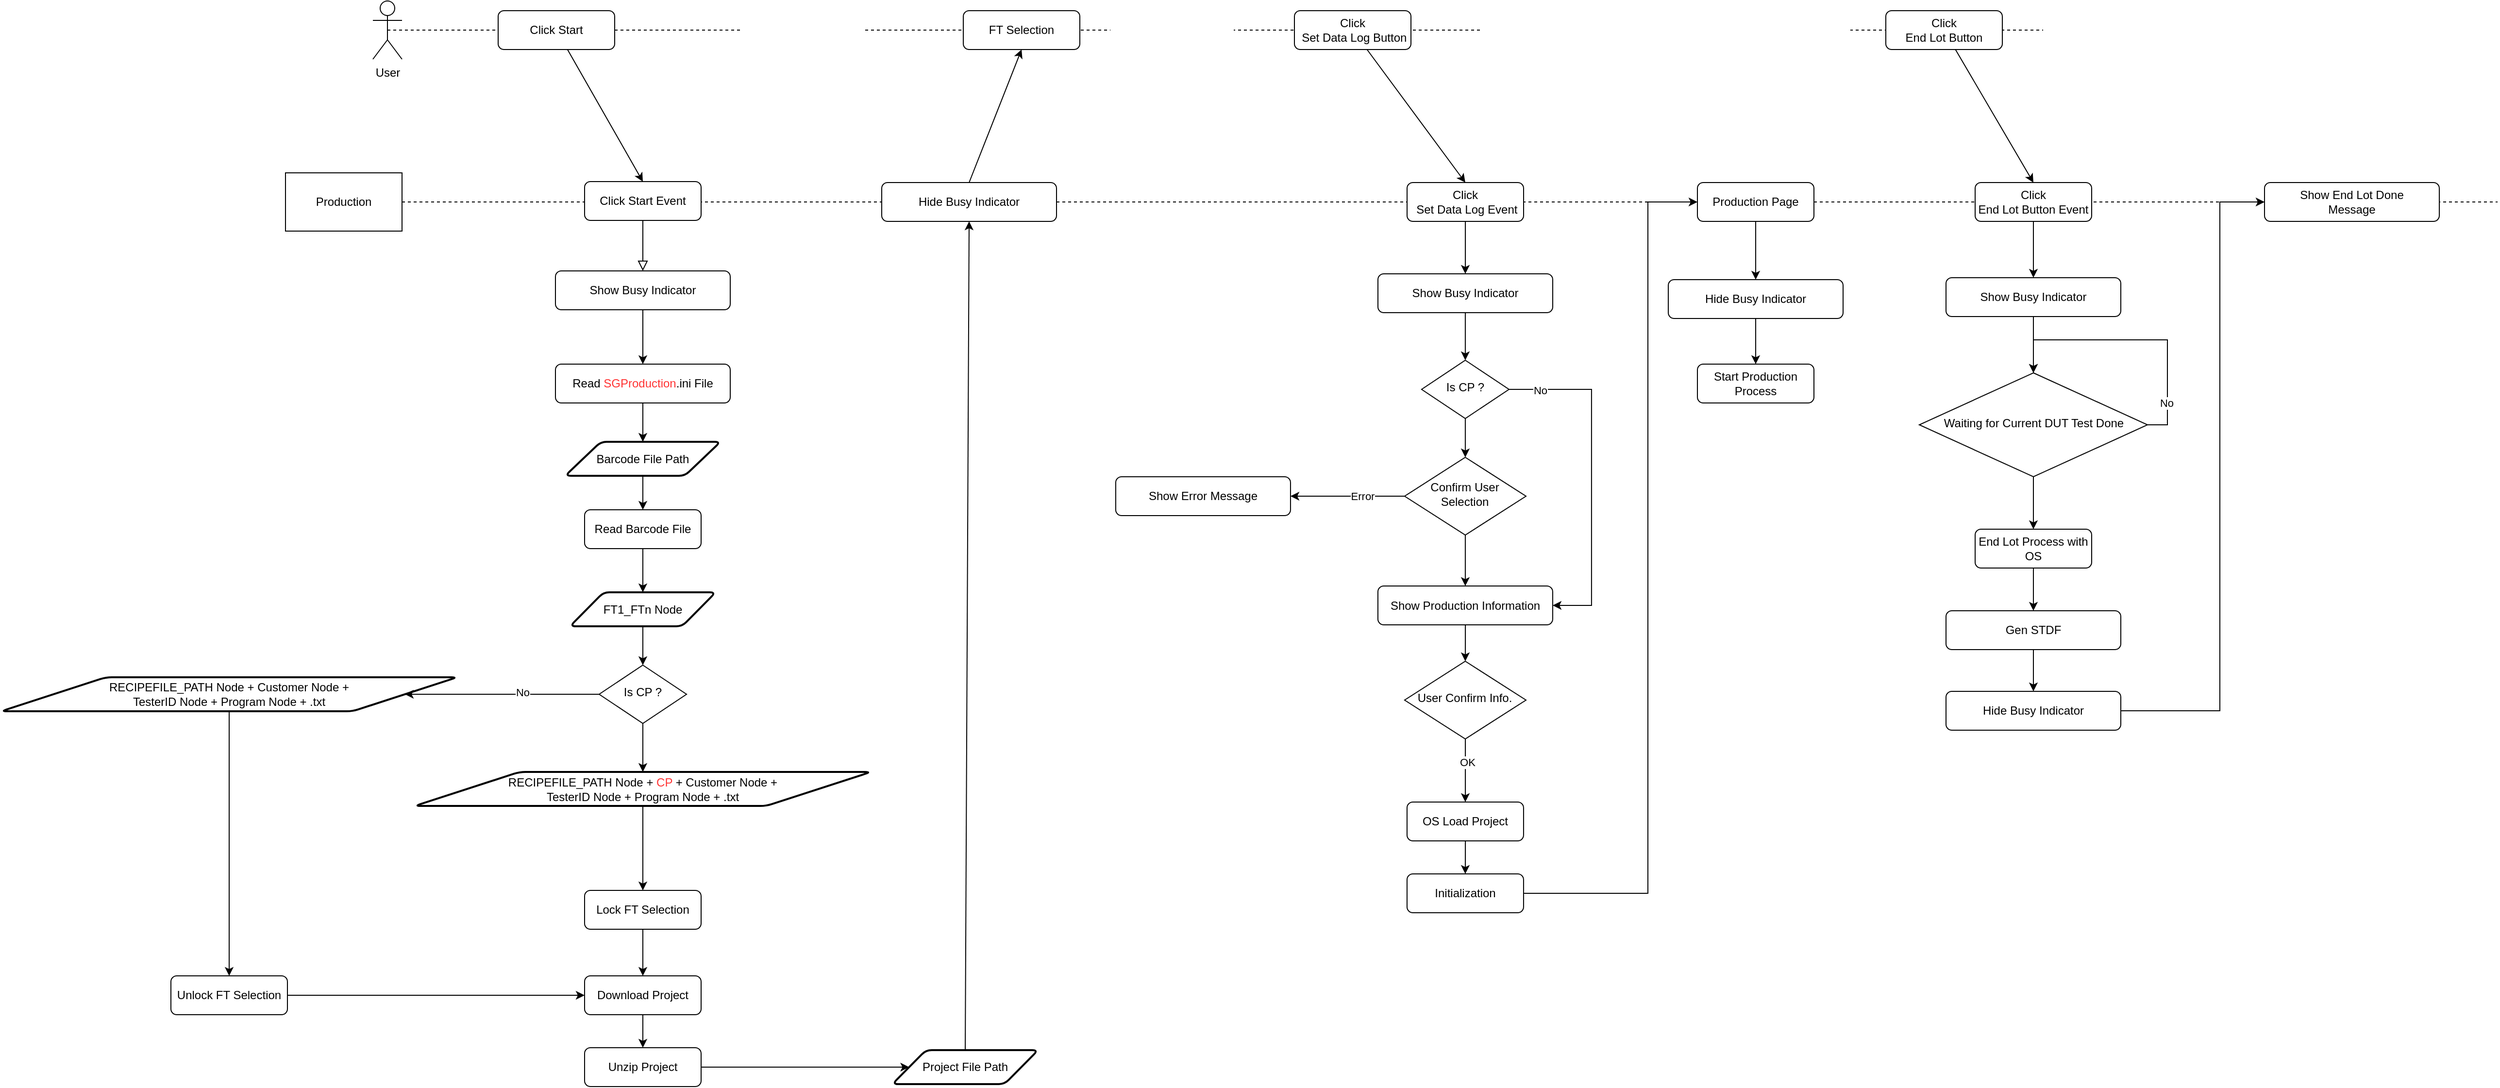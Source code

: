 <mxfile version="14.7.2" type="github" pages="2">
  <diagram id="C5RBs43oDa-KdzZeNtuy" name="Page-1">
    <mxGraphModel dx="3327" dy="2103" grid="0" gridSize="10" guides="1" tooltips="1" connect="1" arrows="1" fold="1" page="1" pageScale="1" pageWidth="827" pageHeight="1169" math="0" shadow="0">
      <root>
        <mxCell id="WIyWlLk6GJQsqaUBKTNV-0" />
        <mxCell id="WIyWlLk6GJQsqaUBKTNV-1" parent="WIyWlLk6GJQsqaUBKTNV-0" />
        <mxCell id="osNyrSHT3eNxlnk6y9xx-10" value="User" style="shape=umlActor;verticalLabelPosition=bottom;verticalAlign=top;html=1;outlineConnect=0;" parent="WIyWlLk6GJQsqaUBKTNV-1" vertex="1">
          <mxGeometry x="-827" y="-325" width="30" height="60" as="geometry" />
        </mxCell>
        <mxCell id="osNyrSHT3eNxlnk6y9xx-11" value="Production" style="rounded=0;whiteSpace=wrap;html=1;" parent="WIyWlLk6GJQsqaUBKTNV-1" vertex="1">
          <mxGeometry x="-917" y="-148" width="120" height="60" as="geometry" />
        </mxCell>
        <mxCell id="osNyrSHT3eNxlnk6y9xx-12" value="" style="endArrow=none;dashed=1;html=1;exitX=0.5;exitY=0.5;exitDx=0;exitDy=0;exitPerimeter=0;" parent="WIyWlLk6GJQsqaUBKTNV-1" source="osNyrSHT3eNxlnk6y9xx-10" edge="1">
          <mxGeometry width="50" height="50" relative="1" as="geometry">
            <mxPoint x="-736" y="-261" as="sourcePoint" />
            <mxPoint x="893" y="-295" as="targetPoint" />
          </mxGeometry>
        </mxCell>
        <mxCell id="osNyrSHT3eNxlnk6y9xx-14" value="" style="endArrow=none;dashed=1;html=1;exitX=1;exitY=0.5;exitDx=0;exitDy=0;startArrow=none;" parent="WIyWlLk6GJQsqaUBKTNV-1" source="osNyrSHT3eNxlnk6y9xx-46" edge="1">
          <mxGeometry width="50" height="50" relative="1" as="geometry">
            <mxPoint x="-786" y="-118.5" as="sourcePoint" />
            <mxPoint x="1361" y="-118" as="targetPoint" />
          </mxGeometry>
        </mxCell>
        <mxCell id="osNyrSHT3eNxlnk6y9xx-17" style="rounded=0;orthogonalLoop=1;jettySize=auto;html=1;entryX=0.5;entryY=0;entryDx=0;entryDy=0;" parent="WIyWlLk6GJQsqaUBKTNV-1" source="osNyrSHT3eNxlnk6y9xx-15" target="WIyWlLk6GJQsqaUBKTNV-3" edge="1">
          <mxGeometry relative="1" as="geometry" />
        </mxCell>
        <mxCell id="osNyrSHT3eNxlnk6y9xx-15" value="Click Start" style="rounded=1;whiteSpace=wrap;html=1;fontSize=12;glass=0;strokeWidth=1;shadow=0;" parent="WIyWlLk6GJQsqaUBKTNV-1" vertex="1">
          <mxGeometry x="-698" y="-315" width="120" height="40" as="geometry" />
        </mxCell>
        <mxCell id="WIyWlLk6GJQsqaUBKTNV-2" value="" style="rounded=0;html=1;jettySize=auto;orthogonalLoop=1;fontSize=11;endArrow=block;endFill=0;endSize=8;strokeWidth=1;shadow=0;labelBackgroundColor=none;edgeStyle=orthogonalEdgeStyle;entryX=0.5;entryY=0;entryDx=0;entryDy=0;" parent="WIyWlLk6GJQsqaUBKTNV-1" source="WIyWlLk6GJQsqaUBKTNV-3" target="osNyrSHT3eNxlnk6y9xx-43" edge="1">
          <mxGeometry x="-784" y="-139" as="geometry">
            <mxPoint x="-549" y="-40" as="targetPoint" />
          </mxGeometry>
        </mxCell>
        <mxCell id="osNyrSHT3eNxlnk6y9xx-18" value="Read &lt;font color=&quot;#ff3333&quot;&gt;SGProduction&lt;/font&gt;.ini File" style="rounded=1;whiteSpace=wrap;html=1;fontSize=12;glass=0;strokeWidth=1;shadow=0;" parent="WIyWlLk6GJQsqaUBKTNV-1" vertex="1">
          <mxGeometry x="-639" y="49" width="180" height="40" as="geometry" />
        </mxCell>
        <mxCell id="osNyrSHT3eNxlnk6y9xx-19" value="Barcode File Path" style="shape=parallelogram;html=1;strokeWidth=2;perimeter=parallelogramPerimeter;whiteSpace=wrap;rounded=1;arcSize=12;size=0.23;" parent="WIyWlLk6GJQsqaUBKTNV-1" vertex="1">
          <mxGeometry x="-629" y="129" width="160" height="35" as="geometry" />
        </mxCell>
        <mxCell id="osNyrSHT3eNxlnk6y9xx-20" style="edgeStyle=orthogonalEdgeStyle;rounded=0;orthogonalLoop=1;jettySize=auto;html=1;entryX=0.5;entryY=0;entryDx=0;entryDy=0;" parent="WIyWlLk6GJQsqaUBKTNV-1" source="osNyrSHT3eNxlnk6y9xx-18" target="osNyrSHT3eNxlnk6y9xx-19" edge="1">
          <mxGeometry x="-784" y="-41" as="geometry" />
        </mxCell>
        <mxCell id="osNyrSHT3eNxlnk6y9xx-21" value="Read Barcode File" style="rounded=1;whiteSpace=wrap;html=1;fontSize=12;glass=0;strokeWidth=1;shadow=0;" parent="WIyWlLk6GJQsqaUBKTNV-1" vertex="1">
          <mxGeometry x="-609" y="199" width="120" height="40" as="geometry" />
        </mxCell>
        <mxCell id="osNyrSHT3eNxlnk6y9xx-22" style="edgeStyle=orthogonalEdgeStyle;rounded=0;orthogonalLoop=1;jettySize=auto;html=1;entryX=0.5;entryY=0;entryDx=0;entryDy=0;" parent="WIyWlLk6GJQsqaUBKTNV-1" source="osNyrSHT3eNxlnk6y9xx-19" target="osNyrSHT3eNxlnk6y9xx-21" edge="1">
          <mxGeometry x="-784" y="-41" as="geometry" />
        </mxCell>
        <mxCell id="osNyrSHT3eNxlnk6y9xx-23" value="RECIPEFILE_PATH Node + &lt;font color=&quot;#ff3333&quot;&gt;CP&lt;/font&gt; + Customer Node + &lt;br&gt;TesterID Node + Program Node + .txt" style="shape=parallelogram;html=1;strokeWidth=2;perimeter=parallelogramPerimeter;whiteSpace=wrap;rounded=1;arcSize=12;size=0.23;" parent="WIyWlLk6GJQsqaUBKTNV-1" vertex="1">
          <mxGeometry x="-784" y="469" width="470" height="35" as="geometry" />
        </mxCell>
        <mxCell id="osNyrSHT3eNxlnk6y9xx-24" style="edgeStyle=orthogonalEdgeStyle;rounded=0;orthogonalLoop=1;jettySize=auto;html=1;entryX=0.5;entryY=0;entryDx=0;entryDy=0;" parent="WIyWlLk6GJQsqaUBKTNV-1" source="osNyrSHT3eNxlnk6y9xx-25" target="osNyrSHT3eNxlnk6y9xx-23" edge="1">
          <mxGeometry x="-784" y="-41" as="geometry" />
        </mxCell>
        <mxCell id="osNyrSHT3eNxlnk6y9xx-25" value="Is CP ?" style="rhombus;whiteSpace=wrap;html=1;shadow=0;fontFamily=Helvetica;fontSize=12;align=center;strokeWidth=1;spacing=6;spacingTop=-4;" parent="WIyWlLk6GJQsqaUBKTNV-1" vertex="1">
          <mxGeometry x="-594" y="359" width="90" height="60" as="geometry" />
        </mxCell>
        <mxCell id="osNyrSHT3eNxlnk6y9xx-26" style="edgeStyle=orthogonalEdgeStyle;rounded=0;orthogonalLoop=1;jettySize=auto;html=1;entryX=0.5;entryY=0;entryDx=0;entryDy=0;" parent="WIyWlLk6GJQsqaUBKTNV-1" source="osNyrSHT3eNxlnk6y9xx-27" target="osNyrSHT3eNxlnk6y9xx-25" edge="1">
          <mxGeometry x="-784" y="-41" as="geometry" />
        </mxCell>
        <mxCell id="osNyrSHT3eNxlnk6y9xx-27" value="FT1_FTn Node" style="shape=parallelogram;html=1;strokeWidth=2;perimeter=parallelogramPerimeter;whiteSpace=wrap;rounded=1;arcSize=12;size=0.23;" parent="WIyWlLk6GJQsqaUBKTNV-1" vertex="1">
          <mxGeometry x="-624" y="284" width="150" height="35" as="geometry" />
        </mxCell>
        <mxCell id="osNyrSHT3eNxlnk6y9xx-28" style="edgeStyle=orthogonalEdgeStyle;rounded=0;orthogonalLoop=1;jettySize=auto;html=1;entryX=0.5;entryY=0;entryDx=0;entryDy=0;" parent="WIyWlLk6GJQsqaUBKTNV-1" source="osNyrSHT3eNxlnk6y9xx-21" target="osNyrSHT3eNxlnk6y9xx-27" edge="1">
          <mxGeometry x="-784" y="-41" as="geometry">
            <mxPoint x="-549" y="279" as="targetPoint" />
          </mxGeometry>
        </mxCell>
        <mxCell id="osNyrSHT3eNxlnk6y9xx-29" value="RECIPEFILE_PATH Node&amp;nbsp;+ Customer Node + &lt;br&gt;TesterID Node + Program Node + .txt" style="shape=parallelogram;html=1;strokeWidth=2;perimeter=parallelogramPerimeter;whiteSpace=wrap;rounded=1;arcSize=12;size=0.23;" parent="WIyWlLk6GJQsqaUBKTNV-1" vertex="1">
          <mxGeometry x="-1210" y="371.5" width="470" height="35" as="geometry" />
        </mxCell>
        <mxCell id="osNyrSHT3eNxlnk6y9xx-30" style="edgeStyle=orthogonalEdgeStyle;rounded=0;orthogonalLoop=1;jettySize=auto;html=1;exitX=0;exitY=0.5;exitDx=0;exitDy=0;entryX=1;entryY=0.5;entryDx=0;entryDy=0;" parent="WIyWlLk6GJQsqaUBKTNV-1" source="osNyrSHT3eNxlnk6y9xx-25" target="osNyrSHT3eNxlnk6y9xx-29" edge="1">
          <mxGeometry x="-784" y="-41" as="geometry">
            <mxPoint x="-699" y="425" as="sourcePoint" />
            <mxPoint x="-691" y="429" as="targetPoint" />
            <Array as="points">
              <mxPoint x="-714" y="389" />
              <mxPoint x="-714" y="389" />
            </Array>
          </mxGeometry>
        </mxCell>
        <mxCell id="osNyrSHT3eNxlnk6y9xx-31" value="No" style="edgeLabel;html=1;align=center;verticalAlign=middle;resizable=0;points=[];" parent="osNyrSHT3eNxlnk6y9xx-30" vertex="1" connectable="0">
          <mxGeometry x="-0.209" y="-2" relative="1" as="geometry">
            <mxPoint as="offset" />
          </mxGeometry>
        </mxCell>
        <mxCell id="osNyrSHT3eNxlnk6y9xx-32" value="Lock FT Selection" style="rounded=1;whiteSpace=wrap;html=1;fontSize=12;glass=0;strokeWidth=1;shadow=0;" parent="WIyWlLk6GJQsqaUBKTNV-1" vertex="1">
          <mxGeometry x="-609" y="591" width="120" height="40" as="geometry" />
        </mxCell>
        <mxCell id="osNyrSHT3eNxlnk6y9xx-33" style="edgeStyle=orthogonalEdgeStyle;rounded=0;orthogonalLoop=1;jettySize=auto;html=1;entryX=0.5;entryY=0;entryDx=0;entryDy=0;" parent="WIyWlLk6GJQsqaUBKTNV-1" source="osNyrSHT3eNxlnk6y9xx-23" target="osNyrSHT3eNxlnk6y9xx-32" edge="1">
          <mxGeometry x="-784" y="-41" as="geometry" />
        </mxCell>
        <mxCell id="osNyrSHT3eNxlnk6y9xx-34" value="Unlock FT Selection" style="rounded=1;whiteSpace=wrap;html=1;fontSize=12;glass=0;strokeWidth=1;shadow=0;" parent="WIyWlLk6GJQsqaUBKTNV-1" vertex="1">
          <mxGeometry x="-1035" y="679" width="120" height="40" as="geometry" />
        </mxCell>
        <mxCell id="osNyrSHT3eNxlnk6y9xx-35" style="edgeStyle=orthogonalEdgeStyle;rounded=0;orthogonalLoop=1;jettySize=auto;html=1;entryX=0.5;entryY=0;entryDx=0;entryDy=0;" parent="WIyWlLk6GJQsqaUBKTNV-1" source="osNyrSHT3eNxlnk6y9xx-29" target="osNyrSHT3eNxlnk6y9xx-34" edge="1">
          <mxGeometry x="-1564" y="-35.75" as="geometry" />
        </mxCell>
        <mxCell id="osNyrSHT3eNxlnk6y9xx-36" value="Download Project" style="rounded=1;whiteSpace=wrap;html=1;fontSize=12;glass=0;strokeWidth=1;shadow=0;" parent="WIyWlLk6GJQsqaUBKTNV-1" vertex="1">
          <mxGeometry x="-609" y="679" width="120" height="40" as="geometry" />
        </mxCell>
        <mxCell id="osNyrSHT3eNxlnk6y9xx-37" style="edgeStyle=orthogonalEdgeStyle;rounded=0;orthogonalLoop=1;jettySize=auto;html=1;entryX=0.5;entryY=0;entryDx=0;entryDy=0;" parent="WIyWlLk6GJQsqaUBKTNV-1" source="osNyrSHT3eNxlnk6y9xx-32" target="osNyrSHT3eNxlnk6y9xx-36" edge="1">
          <mxGeometry x="-784" y="-41" as="geometry" />
        </mxCell>
        <mxCell id="osNyrSHT3eNxlnk6y9xx-38" style="edgeStyle=orthogonalEdgeStyle;rounded=0;orthogonalLoop=1;jettySize=auto;html=1;entryX=0;entryY=0.5;entryDx=0;entryDy=0;exitX=1;exitY=0.5;exitDx=0;exitDy=0;" parent="WIyWlLk6GJQsqaUBKTNV-1" source="osNyrSHT3eNxlnk6y9xx-34" target="osNyrSHT3eNxlnk6y9xx-36" edge="1">
          <mxGeometry x="-784" y="-41" as="geometry">
            <Array as="points">
              <mxPoint x="-817" y="699" />
              <mxPoint x="-817" y="699" />
            </Array>
          </mxGeometry>
        </mxCell>
        <mxCell id="osNyrSHT3eNxlnk6y9xx-39" value="Unzip Project" style="rounded=1;whiteSpace=wrap;html=1;fontSize=12;glass=0;strokeWidth=1;shadow=0;" parent="WIyWlLk6GJQsqaUBKTNV-1" vertex="1">
          <mxGeometry x="-609" y="753" width="120" height="40" as="geometry" />
        </mxCell>
        <mxCell id="osNyrSHT3eNxlnk6y9xx-40" style="edgeStyle=orthogonalEdgeStyle;rounded=0;orthogonalLoop=1;jettySize=auto;html=1;entryX=0.5;entryY=0;entryDx=0;entryDy=0;" parent="WIyWlLk6GJQsqaUBKTNV-1" source="osNyrSHT3eNxlnk6y9xx-36" target="osNyrSHT3eNxlnk6y9xx-39" edge="1">
          <mxGeometry x="-784" y="-41" as="geometry" />
        </mxCell>
        <mxCell id="osNyrSHT3eNxlnk6y9xx-48" style="edgeStyle=none;rounded=0;orthogonalLoop=1;jettySize=auto;html=1;exitX=0.5;exitY=0;exitDx=0;exitDy=0;entryX=0.5;entryY=1;entryDx=0;entryDy=0;" parent="WIyWlLk6GJQsqaUBKTNV-1" source="osNyrSHT3eNxlnk6y9xx-41" target="osNyrSHT3eNxlnk6y9xx-46" edge="1">
          <mxGeometry relative="1" as="geometry" />
        </mxCell>
        <mxCell id="osNyrSHT3eNxlnk6y9xx-41" value="Project File Path" style="shape=parallelogram;html=1;strokeWidth=2;perimeter=parallelogramPerimeter;whiteSpace=wrap;rounded=1;arcSize=12;size=0.23;" parent="WIyWlLk6GJQsqaUBKTNV-1" vertex="1">
          <mxGeometry x="-292" y="755.5" width="150" height="35" as="geometry" />
        </mxCell>
        <mxCell id="osNyrSHT3eNxlnk6y9xx-42" style="edgeStyle=orthogonalEdgeStyle;rounded=0;orthogonalLoop=1;jettySize=auto;html=1;exitX=1;exitY=0.5;exitDx=0;exitDy=0;entryX=0;entryY=0.5;entryDx=0;entryDy=0;" parent="WIyWlLk6GJQsqaUBKTNV-1" source="osNyrSHT3eNxlnk6y9xx-39" target="osNyrSHT3eNxlnk6y9xx-41" edge="1">
          <mxGeometry x="-784" y="-41" as="geometry" />
        </mxCell>
        <mxCell id="osNyrSHT3eNxlnk6y9xx-44" style="edgeStyle=none;rounded=0;orthogonalLoop=1;jettySize=auto;html=1;entryX=0.5;entryY=0;entryDx=0;entryDy=0;" parent="WIyWlLk6GJQsqaUBKTNV-1" source="osNyrSHT3eNxlnk6y9xx-43" target="osNyrSHT3eNxlnk6y9xx-18" edge="1">
          <mxGeometry relative="1" as="geometry" />
        </mxCell>
        <mxCell id="osNyrSHT3eNxlnk6y9xx-43" value="Show Busy Indicator" style="rounded=1;whiteSpace=wrap;html=1;fontSize=12;glass=0;strokeWidth=1;shadow=0;" parent="WIyWlLk6GJQsqaUBKTNV-1" vertex="1">
          <mxGeometry x="-639" y="-47" width="180" height="40" as="geometry" />
        </mxCell>
        <mxCell id="osNyrSHT3eNxlnk6y9xx-50" style="edgeStyle=none;rounded=0;orthogonalLoop=1;jettySize=auto;html=1;exitX=0.5;exitY=0;exitDx=0;exitDy=0;entryX=0.5;entryY=1;entryDx=0;entryDy=0;" parent="WIyWlLk6GJQsqaUBKTNV-1" source="osNyrSHT3eNxlnk6y9xx-46" target="osNyrSHT3eNxlnk6y9xx-49" edge="1">
          <mxGeometry relative="1" as="geometry" />
        </mxCell>
        <mxCell id="osNyrSHT3eNxlnk6y9xx-46" value="Hide Busy Indicator" style="rounded=1;whiteSpace=wrap;html=1;fontSize=12;glass=0;strokeWidth=1;shadow=0;" parent="WIyWlLk6GJQsqaUBKTNV-1" vertex="1">
          <mxGeometry x="-303" y="-138" width="180" height="40" as="geometry" />
        </mxCell>
        <mxCell id="osNyrSHT3eNxlnk6y9xx-47" value="" style="endArrow=none;dashed=1;html=1;exitX=1;exitY=0.5;exitDx=0;exitDy=0;" parent="WIyWlLk6GJQsqaUBKTNV-1" source="osNyrSHT3eNxlnk6y9xx-11" target="osNyrSHT3eNxlnk6y9xx-46" edge="1">
          <mxGeometry width="50" height="50" relative="1" as="geometry">
            <mxPoint x="-797" y="-118" as="sourcePoint" />
            <mxPoint x="535" y="-118.5" as="targetPoint" />
          </mxGeometry>
        </mxCell>
        <mxCell id="WIyWlLk6GJQsqaUBKTNV-3" value="Click Start Event" style="rounded=1;whiteSpace=wrap;html=1;fontSize=12;glass=0;strokeWidth=1;shadow=0;" parent="WIyWlLk6GJQsqaUBKTNV-1" vertex="1">
          <mxGeometry x="-609" y="-139" width="120" height="40" as="geometry" />
        </mxCell>
        <mxCell id="osNyrSHT3eNxlnk6y9xx-49" value="FT Selection" style="rounded=1;whiteSpace=wrap;html=1;fontSize=12;glass=0;strokeWidth=1;shadow=0;" parent="WIyWlLk6GJQsqaUBKTNV-1" vertex="1">
          <mxGeometry x="-219" y="-315" width="120" height="40" as="geometry" />
        </mxCell>
        <mxCell id="dTgxTN9ih--eL3uSXzqX-3" value="Click&lt;br&gt;&amp;nbsp;Set Data Log Event" style="rounded=1;whiteSpace=wrap;html=1;fontSize=12;glass=0;strokeWidth=1;shadow=0;" parent="WIyWlLk6GJQsqaUBKTNV-1" vertex="1">
          <mxGeometry x="238" y="-138" width="120" height="40" as="geometry" />
        </mxCell>
        <mxCell id="dTgxTN9ih--eL3uSXzqX-11" style="edgeStyle=orthogonalEdgeStyle;rounded=0;orthogonalLoop=1;jettySize=auto;html=1;entryX=0.5;entryY=0;entryDx=0;entryDy=0;" parent="WIyWlLk6GJQsqaUBKTNV-1" source="dTgxTN9ih--eL3uSXzqX-3" target="osNyrSHT3eNxlnk6y9xx-78" edge="1">
          <mxGeometry x="-62" y="-138" as="geometry">
            <mxPoint x="298" y="-48" as="targetPoint" />
          </mxGeometry>
        </mxCell>
        <mxCell id="osNyrSHT3eNxlnk6y9xx-53" style="edgeStyle=none;rounded=0;orthogonalLoop=1;jettySize=auto;html=1;entryX=0.5;entryY=0;entryDx=0;entryDy=0;" parent="WIyWlLk6GJQsqaUBKTNV-1" source="osNyrSHT3eNxlnk6y9xx-52" target="dTgxTN9ih--eL3uSXzqX-3" edge="1">
          <mxGeometry relative="1" as="geometry" />
        </mxCell>
        <mxCell id="osNyrSHT3eNxlnk6y9xx-52" value="Click&lt;br&gt;&amp;nbsp;Set Data Log Button" style="rounded=1;whiteSpace=wrap;html=1;fontSize=12;glass=0;strokeWidth=1;shadow=0;" parent="WIyWlLk6GJQsqaUBKTNV-1" vertex="1">
          <mxGeometry x="122" y="-315" width="120" height="40" as="geometry" />
        </mxCell>
        <mxCell id="osNyrSHT3eNxlnk6y9xx-60" style="edgeStyle=orthogonalEdgeStyle;rounded=0;orthogonalLoop=1;jettySize=auto;html=1;entryX=0.5;entryY=0;entryDx=0;entryDy=0;" parent="WIyWlLk6GJQsqaUBKTNV-1" source="osNyrSHT3eNxlnk6y9xx-54" target="osNyrSHT3eNxlnk6y9xx-59" edge="1">
          <mxGeometry relative="1" as="geometry" />
        </mxCell>
        <mxCell id="osNyrSHT3eNxlnk6y9xx-54" value="Production Page" style="rounded=1;whiteSpace=wrap;html=1;fontSize=12;glass=0;strokeWidth=1;shadow=0;" parent="WIyWlLk6GJQsqaUBKTNV-1" vertex="1">
          <mxGeometry x="537" y="-138" width="120" height="40" as="geometry" />
        </mxCell>
        <mxCell id="osNyrSHT3eNxlnk6y9xx-58" style="edgeStyle=orthogonalEdgeStyle;rounded=0;orthogonalLoop=1;jettySize=auto;html=1;entryX=0;entryY=0.5;entryDx=0;entryDy=0;exitX=1;exitY=0.5;exitDx=0;exitDy=0;" parent="WIyWlLk6GJQsqaUBKTNV-1" source="osNyrSHT3eNxlnk6y9xx-77" target="osNyrSHT3eNxlnk6y9xx-54" edge="1">
          <mxGeometry relative="1" as="geometry">
            <mxPoint x="358" y="501" as="sourcePoint" />
            <Array as="points">
              <mxPoint x="486" y="594" />
              <mxPoint x="486" y="-118" />
            </Array>
          </mxGeometry>
        </mxCell>
        <mxCell id="mJ2Yfo1aPZkFYC3O0aXI-14" style="edgeStyle=orthogonalEdgeStyle;rounded=0;orthogonalLoop=1;jettySize=auto;html=1;entryX=0.5;entryY=0;entryDx=0;entryDy=0;" edge="1" parent="WIyWlLk6GJQsqaUBKTNV-1" source="osNyrSHT3eNxlnk6y9xx-59" target="mJ2Yfo1aPZkFYC3O0aXI-13">
          <mxGeometry relative="1" as="geometry" />
        </mxCell>
        <mxCell id="osNyrSHT3eNxlnk6y9xx-59" value="Hide Busy Indicator" style="rounded=1;whiteSpace=wrap;html=1;fontSize=12;glass=0;strokeWidth=1;shadow=0;" parent="WIyWlLk6GJQsqaUBKTNV-1" vertex="1">
          <mxGeometry x="507" y="-38" width="180" height="40" as="geometry" />
        </mxCell>
        <mxCell id="osNyrSHT3eNxlnk6y9xx-61" value="Is CP ?" style="rhombus;whiteSpace=wrap;html=1;shadow=0;fontFamily=Helvetica;fontSize=12;align=center;strokeWidth=1;spacing=6;spacingTop=-4;" parent="WIyWlLk6GJQsqaUBKTNV-1" vertex="1">
          <mxGeometry x="252.97" y="45" width="90" height="60" as="geometry" />
        </mxCell>
        <mxCell id="osNyrSHT3eNxlnk6y9xx-62" value="Confirm User Selection" style="rhombus;whiteSpace=wrap;html=1;shadow=0;fontFamily=Helvetica;fontSize=12;align=center;strokeWidth=1;spacing=6;spacingTop=-4;" parent="WIyWlLk6GJQsqaUBKTNV-1" vertex="1">
          <mxGeometry x="235.47" y="145" width="125" height="80" as="geometry" />
        </mxCell>
        <mxCell id="osNyrSHT3eNxlnk6y9xx-63" style="edgeStyle=orthogonalEdgeStyle;rounded=0;orthogonalLoop=1;jettySize=auto;html=1;entryX=0.5;entryY=0;entryDx=0;entryDy=0;" parent="WIyWlLk6GJQsqaUBKTNV-1" source="osNyrSHT3eNxlnk6y9xx-61" target="osNyrSHT3eNxlnk6y9xx-62" edge="1">
          <mxGeometry x="-62.03" y="-45" as="geometry" />
        </mxCell>
        <mxCell id="osNyrSHT3eNxlnk6y9xx-64" value="Show Error Message" style="rounded=1;whiteSpace=wrap;html=1;fontSize=12;glass=0;strokeWidth=1;shadow=0;" parent="WIyWlLk6GJQsqaUBKTNV-1" vertex="1">
          <mxGeometry x="-62.03" y="165" width="180" height="40" as="geometry" />
        </mxCell>
        <mxCell id="osNyrSHT3eNxlnk6y9xx-65" style="edgeStyle=orthogonalEdgeStyle;rounded=0;orthogonalLoop=1;jettySize=auto;html=1;exitX=0;exitY=0.5;exitDx=0;exitDy=0;entryX=1;entryY=0.5;entryDx=0;entryDy=0;" parent="WIyWlLk6GJQsqaUBKTNV-1" source="osNyrSHT3eNxlnk6y9xx-62" target="osNyrSHT3eNxlnk6y9xx-64" edge="1">
          <mxGeometry x="-62.03" y="-45" as="geometry" />
        </mxCell>
        <mxCell id="osNyrSHT3eNxlnk6y9xx-66" value="Error" style="edgeLabel;html=1;align=center;verticalAlign=middle;resizable=0;points=[];" parent="osNyrSHT3eNxlnk6y9xx-65" vertex="1" connectable="0">
          <mxGeometry x="-0.262" relative="1" as="geometry">
            <mxPoint as="offset" />
          </mxGeometry>
        </mxCell>
        <mxCell id="osNyrSHT3eNxlnk6y9xx-67" value="Show Production Information" style="rounded=1;whiteSpace=wrap;html=1;fontSize=12;glass=0;strokeWidth=1;shadow=0;" parent="WIyWlLk6GJQsqaUBKTNV-1" vertex="1">
          <mxGeometry x="207.97" y="277.5" width="180" height="40" as="geometry" />
        </mxCell>
        <mxCell id="osNyrSHT3eNxlnk6y9xx-68" style="edgeStyle=orthogonalEdgeStyle;rounded=0;orthogonalLoop=1;jettySize=auto;html=1;entryX=1;entryY=0.5;entryDx=0;entryDy=0;" parent="WIyWlLk6GJQsqaUBKTNV-1" source="osNyrSHT3eNxlnk6y9xx-61" target="osNyrSHT3eNxlnk6y9xx-67" edge="1">
          <mxGeometry x="-62.03" y="-45" as="geometry">
            <Array as="points">
              <mxPoint x="427.97" y="75" />
              <mxPoint x="427.97" y="297" />
            </Array>
          </mxGeometry>
        </mxCell>
        <mxCell id="osNyrSHT3eNxlnk6y9xx-69" value="No" style="edgeLabel;html=1;align=center;verticalAlign=middle;resizable=0;points=[];" parent="osNyrSHT3eNxlnk6y9xx-68" vertex="1" connectable="0">
          <mxGeometry x="-0.82" relative="1" as="geometry">
            <mxPoint y="1" as="offset" />
          </mxGeometry>
        </mxCell>
        <mxCell id="osNyrSHT3eNxlnk6y9xx-70" style="edgeStyle=orthogonalEdgeStyle;rounded=0;orthogonalLoop=1;jettySize=auto;html=1;" parent="WIyWlLk6GJQsqaUBKTNV-1" source="osNyrSHT3eNxlnk6y9xx-62" target="osNyrSHT3eNxlnk6y9xx-67" edge="1">
          <mxGeometry x="-62.03" y="-45" as="geometry" />
        </mxCell>
        <mxCell id="osNyrSHT3eNxlnk6y9xx-71" value="User Confirm Info." style="rhombus;whiteSpace=wrap;html=1;shadow=0;fontFamily=Helvetica;fontSize=12;align=center;strokeWidth=1;spacing=6;spacingTop=-4;" parent="WIyWlLk6GJQsqaUBKTNV-1" vertex="1">
          <mxGeometry x="235.47" y="355" width="125" height="80" as="geometry" />
        </mxCell>
        <mxCell id="osNyrSHT3eNxlnk6y9xx-72" style="edgeStyle=orthogonalEdgeStyle;rounded=0;orthogonalLoop=1;jettySize=auto;html=1;entryX=0.5;entryY=0;entryDx=0;entryDy=0;" parent="WIyWlLk6GJQsqaUBKTNV-1" source="osNyrSHT3eNxlnk6y9xx-67" target="osNyrSHT3eNxlnk6y9xx-71" edge="1">
          <mxGeometry x="-62.03" y="-45" as="geometry" />
        </mxCell>
        <mxCell id="osNyrSHT3eNxlnk6y9xx-73" style="edgeStyle=orthogonalEdgeStyle;rounded=0;orthogonalLoop=1;jettySize=auto;html=1;entryX=0.5;entryY=0;entryDx=0;entryDy=0;" parent="WIyWlLk6GJQsqaUBKTNV-1" source="osNyrSHT3eNxlnk6y9xx-74" target="osNyrSHT3eNxlnk6y9xx-77" edge="1">
          <mxGeometry relative="1" as="geometry" />
        </mxCell>
        <mxCell id="osNyrSHT3eNxlnk6y9xx-74" value="OS Load Project" style="rounded=1;whiteSpace=wrap;html=1;fontSize=12;glass=0;strokeWidth=1;shadow=0;" parent="WIyWlLk6GJQsqaUBKTNV-1" vertex="1">
          <mxGeometry x="237.97" y="500" width="120" height="40" as="geometry" />
        </mxCell>
        <mxCell id="osNyrSHT3eNxlnk6y9xx-75" style="edgeStyle=orthogonalEdgeStyle;rounded=0;orthogonalLoop=1;jettySize=auto;html=1;entryX=0.5;entryY=0;entryDx=0;entryDy=0;" parent="WIyWlLk6GJQsqaUBKTNV-1" source="osNyrSHT3eNxlnk6y9xx-71" target="osNyrSHT3eNxlnk6y9xx-74" edge="1">
          <mxGeometry x="-62.03" y="-45" as="geometry">
            <Array as="points">
              <mxPoint x="297.97" y="500" />
            </Array>
            <mxPoint x="392.97" y="491" as="targetPoint" />
          </mxGeometry>
        </mxCell>
        <mxCell id="osNyrSHT3eNxlnk6y9xx-76" value="OK" style="edgeLabel;html=1;align=center;verticalAlign=middle;resizable=0;points=[];" parent="osNyrSHT3eNxlnk6y9xx-75" vertex="1" connectable="0">
          <mxGeometry x="-0.281" y="2" relative="1" as="geometry">
            <mxPoint as="offset" />
          </mxGeometry>
        </mxCell>
        <mxCell id="osNyrSHT3eNxlnk6y9xx-77" value="Initialization" style="rounded=1;whiteSpace=wrap;html=1;fontSize=12;glass=0;strokeWidth=1;shadow=0;" parent="WIyWlLk6GJQsqaUBKTNV-1" vertex="1">
          <mxGeometry x="237.97" y="574" width="120" height="40" as="geometry" />
        </mxCell>
        <mxCell id="osNyrSHT3eNxlnk6y9xx-79" style="edgeStyle=orthogonalEdgeStyle;rounded=0;orthogonalLoop=1;jettySize=auto;html=1;entryX=0.5;entryY=0;entryDx=0;entryDy=0;" parent="WIyWlLk6GJQsqaUBKTNV-1" source="osNyrSHT3eNxlnk6y9xx-78" target="osNyrSHT3eNxlnk6y9xx-61" edge="1">
          <mxGeometry relative="1" as="geometry" />
        </mxCell>
        <mxCell id="osNyrSHT3eNxlnk6y9xx-78" value="Show Busy Indicator" style="rounded=1;whiteSpace=wrap;html=1;fontSize=12;glass=0;strokeWidth=1;shadow=0;" parent="WIyWlLk6GJQsqaUBKTNV-1" vertex="1">
          <mxGeometry x="208" y="-44" width="180" height="40" as="geometry" />
        </mxCell>
        <mxCell id="mJ2Yfo1aPZkFYC3O0aXI-3" style="rounded=0;orthogonalLoop=1;jettySize=auto;html=1;entryX=0.5;entryY=0;entryDx=0;entryDy=0;" edge="1" parent="WIyWlLk6GJQsqaUBKTNV-1" source="osNyrSHT3eNxlnk6y9xx-80" target="mJ2Yfo1aPZkFYC3O0aXI-1">
          <mxGeometry relative="1" as="geometry" />
        </mxCell>
        <mxCell id="osNyrSHT3eNxlnk6y9xx-80" value="Click&lt;br&gt;End Lot Button" style="rounded=1;whiteSpace=wrap;html=1;fontSize=12;glass=0;strokeWidth=1;shadow=0;" parent="WIyWlLk6GJQsqaUBKTNV-1" vertex="1">
          <mxGeometry x="731" y="-315" width="120" height="40" as="geometry" />
        </mxCell>
        <mxCell id="mJ2Yfo1aPZkFYC3O0aXI-5" style="edgeStyle=none;rounded=0;orthogonalLoop=1;jettySize=auto;html=1;entryX=0.5;entryY=0;entryDx=0;entryDy=0;" edge="1" parent="WIyWlLk6GJQsqaUBKTNV-1" source="mJ2Yfo1aPZkFYC3O0aXI-1" target="mJ2Yfo1aPZkFYC3O0aXI-4">
          <mxGeometry relative="1" as="geometry" />
        </mxCell>
        <mxCell id="mJ2Yfo1aPZkFYC3O0aXI-1" value="Click&lt;br&gt;End Lot Button Event" style="rounded=1;whiteSpace=wrap;html=1;fontSize=12;glass=0;strokeWidth=1;shadow=0;" vertex="1" parent="WIyWlLk6GJQsqaUBKTNV-1">
          <mxGeometry x="823" y="-138" width="120" height="40" as="geometry" />
        </mxCell>
        <mxCell id="mJ2Yfo1aPZkFYC3O0aXI-7" style="edgeStyle=none;rounded=0;orthogonalLoop=1;jettySize=auto;html=1;entryX=0.5;entryY=0;entryDx=0;entryDy=0;entryPerimeter=0;" edge="1" parent="WIyWlLk6GJQsqaUBKTNV-1" source="mJ2Yfo1aPZkFYC3O0aXI-4" target="mJ2Yfo1aPZkFYC3O0aXI-9">
          <mxGeometry relative="1" as="geometry">
            <mxPoint x="883" y="55" as="targetPoint" />
          </mxGeometry>
        </mxCell>
        <mxCell id="mJ2Yfo1aPZkFYC3O0aXI-4" value="Show Busy Indicator" style="rounded=1;whiteSpace=wrap;html=1;fontSize=12;glass=0;strokeWidth=1;shadow=0;" vertex="1" parent="WIyWlLk6GJQsqaUBKTNV-1">
          <mxGeometry x="793" y="-40" width="180" height="40" as="geometry" />
        </mxCell>
        <mxCell id="mJ2Yfo1aPZkFYC3O0aXI-12" style="edgeStyle=orthogonalEdgeStyle;rounded=0;orthogonalLoop=1;jettySize=auto;html=1;exitX=1;exitY=0.5;exitDx=0;exitDy=0;entryX=0.5;entryY=0;entryDx=0;entryDy=0;" edge="1" parent="WIyWlLk6GJQsqaUBKTNV-1" source="mJ2Yfo1aPZkFYC3O0aXI-9" target="mJ2Yfo1aPZkFYC3O0aXI-9">
          <mxGeometry relative="1" as="geometry">
            <mxPoint x="1153" y="111.118" as="targetPoint" />
            <Array as="points">
              <mxPoint x="1021" y="111" />
              <mxPoint x="1021" y="24" />
              <mxPoint x="883" y="24" />
            </Array>
          </mxGeometry>
        </mxCell>
        <mxCell id="mJ2Yfo1aPZkFYC3O0aXI-15" value="No" style="edgeLabel;html=1;align=center;verticalAlign=middle;resizable=0;points=[];" vertex="1" connectable="0" parent="mJ2Yfo1aPZkFYC3O0aXI-12">
          <mxGeometry x="-0.691" y="1" relative="1" as="geometry">
            <mxPoint as="offset" />
          </mxGeometry>
        </mxCell>
        <mxCell id="mJ2Yfo1aPZkFYC3O0aXI-17" style="edgeStyle=orthogonalEdgeStyle;rounded=0;orthogonalLoop=1;jettySize=auto;html=1;entryX=0.5;entryY=0;entryDx=0;entryDy=0;" edge="1" parent="WIyWlLk6GJQsqaUBKTNV-1" source="mJ2Yfo1aPZkFYC3O0aXI-9" target="mJ2Yfo1aPZkFYC3O0aXI-16">
          <mxGeometry relative="1" as="geometry" />
        </mxCell>
        <mxCell id="mJ2Yfo1aPZkFYC3O0aXI-9" value="Waiting for Current DUT Test Done" style="rhombus;whiteSpace=wrap;html=1;shadow=0;fontFamily=Helvetica;fontSize=12;align=center;strokeWidth=1;spacing=6;spacingTop=-4;" vertex="1" parent="WIyWlLk6GJQsqaUBKTNV-1">
          <mxGeometry x="765.5" y="58" width="235" height="107" as="geometry" />
        </mxCell>
        <mxCell id="mJ2Yfo1aPZkFYC3O0aXI-13" value="Start Production Process" style="rounded=1;whiteSpace=wrap;html=1;fontSize=12;glass=0;strokeWidth=1;shadow=0;" vertex="1" parent="WIyWlLk6GJQsqaUBKTNV-1">
          <mxGeometry x="537" y="49" width="120" height="40" as="geometry" />
        </mxCell>
        <mxCell id="mJ2Yfo1aPZkFYC3O0aXI-19" style="edgeStyle=orthogonalEdgeStyle;rounded=0;orthogonalLoop=1;jettySize=auto;html=1;entryX=0.5;entryY=0;entryDx=0;entryDy=0;" edge="1" parent="WIyWlLk6GJQsqaUBKTNV-1" source="mJ2Yfo1aPZkFYC3O0aXI-16" target="mJ2Yfo1aPZkFYC3O0aXI-18">
          <mxGeometry relative="1" as="geometry" />
        </mxCell>
        <mxCell id="mJ2Yfo1aPZkFYC3O0aXI-16" value="End Lot Process with OS" style="rounded=1;whiteSpace=wrap;html=1;fontSize=12;glass=0;strokeWidth=1;shadow=0;" vertex="1" parent="WIyWlLk6GJQsqaUBKTNV-1">
          <mxGeometry x="823" y="219" width="120" height="40" as="geometry" />
        </mxCell>
        <mxCell id="mJ2Yfo1aPZkFYC3O0aXI-21" style="edgeStyle=orthogonalEdgeStyle;rounded=0;orthogonalLoop=1;jettySize=auto;html=1;entryX=0;entryY=0.5;entryDx=0;entryDy=0;exitX=1;exitY=0.5;exitDx=0;exitDy=0;" edge="1" parent="WIyWlLk6GJQsqaUBKTNV-1" source="mJ2Yfo1aPZkFYC3O0aXI-22" target="mJ2Yfo1aPZkFYC3O0aXI-20">
          <mxGeometry relative="1" as="geometry">
            <Array as="points">
              <mxPoint x="1075" y="406" />
              <mxPoint x="1075" y="-118" />
            </Array>
          </mxGeometry>
        </mxCell>
        <mxCell id="mJ2Yfo1aPZkFYC3O0aXI-23" style="edgeStyle=orthogonalEdgeStyle;rounded=0;orthogonalLoop=1;jettySize=auto;html=1;entryX=0.5;entryY=0;entryDx=0;entryDy=0;" edge="1" parent="WIyWlLk6GJQsqaUBKTNV-1" source="mJ2Yfo1aPZkFYC3O0aXI-18" target="mJ2Yfo1aPZkFYC3O0aXI-22">
          <mxGeometry relative="1" as="geometry" />
        </mxCell>
        <mxCell id="mJ2Yfo1aPZkFYC3O0aXI-18" value="Gen STDF" style="rounded=1;whiteSpace=wrap;html=1;fontSize=12;glass=0;strokeWidth=1;shadow=0;" vertex="1" parent="WIyWlLk6GJQsqaUBKTNV-1">
          <mxGeometry x="793" y="303" width="180" height="40" as="geometry" />
        </mxCell>
        <mxCell id="mJ2Yfo1aPZkFYC3O0aXI-20" value="Show End Lot Done &lt;br&gt;Message" style="rounded=1;whiteSpace=wrap;html=1;fontSize=12;glass=0;strokeWidth=1;shadow=0;" vertex="1" parent="WIyWlLk6GJQsqaUBKTNV-1">
          <mxGeometry x="1121" y="-138" width="180" height="40" as="geometry" />
        </mxCell>
        <mxCell id="mJ2Yfo1aPZkFYC3O0aXI-22" value="Hide Busy Indicator" style="rounded=1;whiteSpace=wrap;html=1;fontSize=12;glass=0;strokeWidth=1;shadow=0;" vertex="1" parent="WIyWlLk6GJQsqaUBKTNV-1">
          <mxGeometry x="793" y="386" width="180" height="40" as="geometry" />
        </mxCell>
      </root>
    </mxGraphModel>
  </diagram>
  <diagram id="znlIZRhrjt059GyiPZnV" name="Page-2">
    <mxGraphModel dx="1422" dy="794" grid="1" gridSize="10" guides="1" tooltips="1" connect="1" arrows="1" fold="1" page="1" pageScale="1" pageWidth="827" pageHeight="1169" math="0" shadow="0">
      <root>
        <mxCell id="lxq8cxxwP00iRjFGByOI-0" />
        <mxCell id="lxq8cxxwP00iRjFGByOI-1" parent="lxq8cxxwP00iRjFGByOI-0" />
      </root>
    </mxGraphModel>
  </diagram>
</mxfile>
